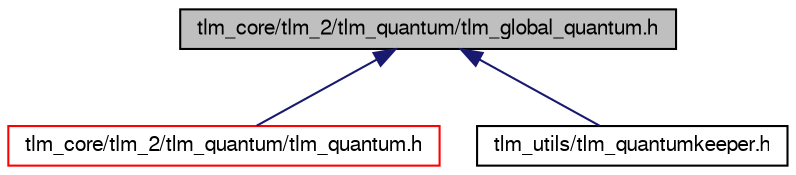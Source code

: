 digraph G
{
  edge [fontname="FreeSans",fontsize="10",labelfontname="FreeSans",labelfontsize="10"];
  node [fontname="FreeSans",fontsize="10",shape=record];
  Node1 [label="tlm_core/tlm_2/tlm_quantum/tlm_global_quantum.h",height=0.2,width=0.4,color="black", fillcolor="grey75", style="filled" fontcolor="black"];
  Node1 -> Node2 [dir=back,color="midnightblue",fontsize="10",style="solid",fontname="FreeSans"];
  Node2 [label="tlm_core/tlm_2/tlm_quantum/tlm_quantum.h",height=0.2,width=0.4,color="red", fillcolor="white", style="filled",URL="$a00154.html"];
  Node1 -> Node3 [dir=back,color="midnightblue",fontsize="10",style="solid",fontname="FreeSans"];
  Node3 [label="tlm_utils/tlm_quantumkeeper.h",height=0.2,width=0.4,color="black", fillcolor="white", style="filled",URL="$a00171.html"];
}
